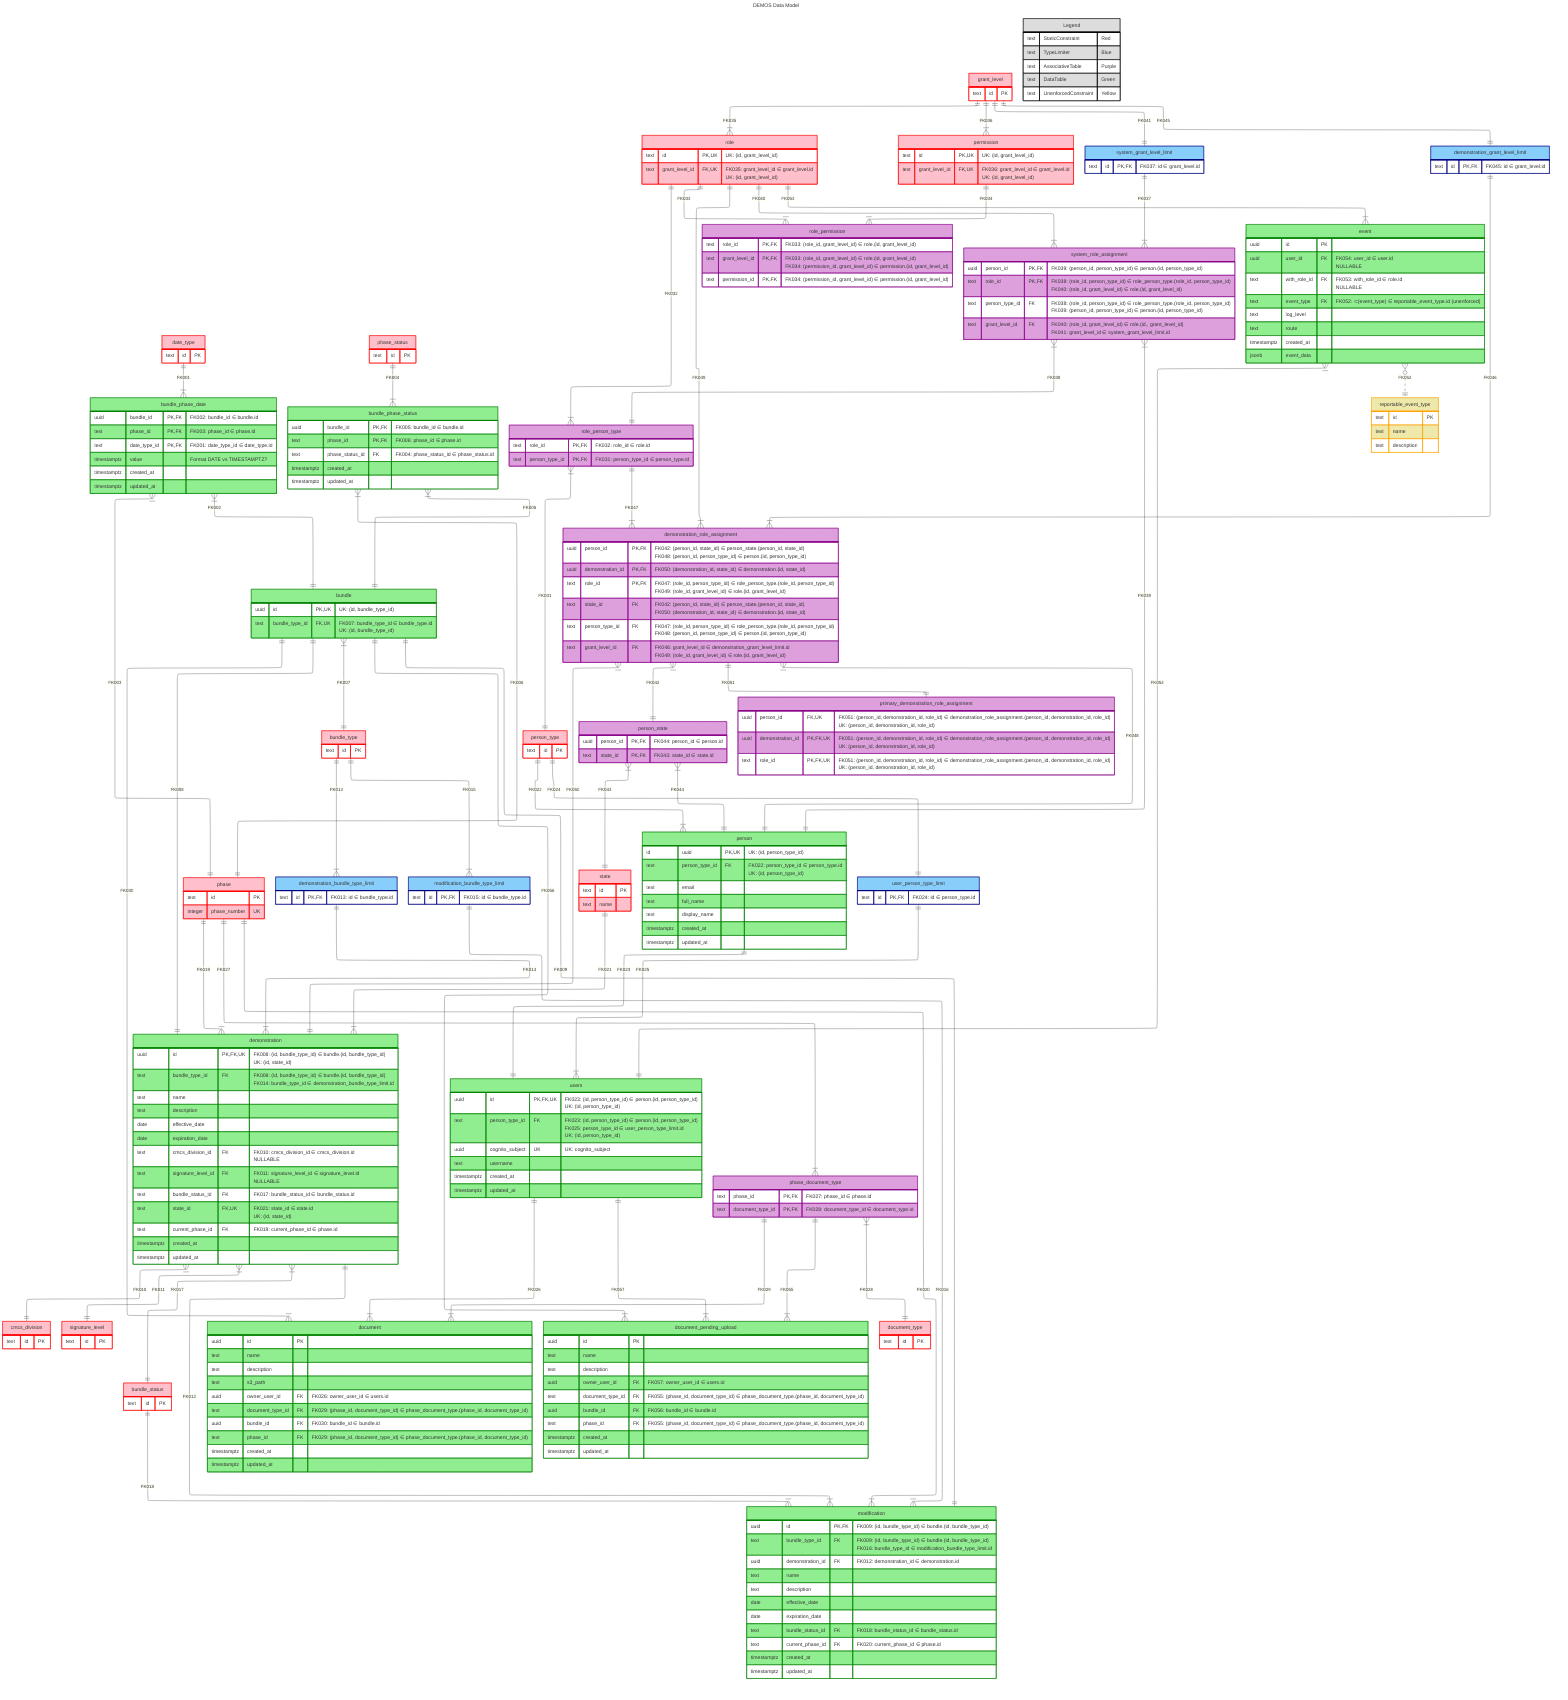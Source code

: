 ---
title: DEMOS Data Model
config:
  theme: default
  layout: elk
  elk:
    nodePlacementStrategy: NETWORK_SIMPLEX
---

erDiagram
  classDef staticConstraint stroke:red,fill:pink
  classDef unenforcedConstraint stroke:orange,fill:palegoldenrod
  classDef typeLimiter stroke:navy,fill:lightskyblue
  classDef dataTable stroke:green,fill:lightgreen
  classDef associativeTable stroke:darkmagenta,fill:plum
  classDef legend stroke:black,fill:#ddd

  date_type ||--|{ bundle_phase_date  : "FK001"
  bundle_phase_date }|--|| bundle : "FK002"
  bundle_phase_date }|--|| phase : "FK003"
  phase_status ||--|{ bundle_phase_status  : "FK004"
  bundle_phase_status }|--|| bundle : "FK005"
  bundle_phase_status }|--|| phase : "FK006"
  bundle }|--|| bundle_type : "FK007"
  bundle ||--|| demonstration : "FK008"
  bundle ||--|| modification : "FK009"
  demonstration }|--|| cmcs_division : "FK010"
  demonstration }|--|| signature_level : "FK011"
  demonstration ||--|{ modification : "FK012"
  bundle_type ||--|{ demonstration_bundle_type_limit : "FK013"
  demonstration_bundle_type_limit ||--|{ demonstration : "FK014"
  bundle_type ||--|{ modification_bundle_type_limit : "FK015"
  modification_bundle_type_limit ||--|{ modification : "FK016"
  demonstration }|--|| bundle_status : "FK017"
  bundle_status ||--|{ modification : "FK018"
  phase ||--|{ demonstration : "FK019"
  phase ||--|{ modification : "FK020"
  state ||--|{ demonstration : "FK021"
  person_type ||--|{ person : "FK022"
  person ||--|| users : "FK023"
  person_type ||--|| user_person_type_limit : "FK024"
  user_person_type_limit ||--|{ users : "FK025"
  users ||--|{ document : "FK026"
  users ||--|{ document_pending_upload : "FK057"
  phase ||--|{ phase_document_type : "FK027"
  phase_document_type }|--|| document_type : "FK028"
  phase_document_type ||--|{ document : "FK029"
  phase_document_type ||--|{ document_pending_upload : "FK055"
  bundle ||--|{ document : "FK030"
  bundle ||--|{ document_pending_upload : "FK056"
  role_person_type }|--|| person_type : "FK031"
  role ||--|{ role_person_type : "FK032"
  role ||--|{ role_permission : "FK033"
  permission ||--|{ role_permission : "FK034"
  grant_level ||--|{ role : "FK035"
  grant_level ||--|{ permission : "FK036"
  system_grant_level_limit ||--|{ system_role_assignment : "FK037"
  system_role_assignment }|--|| role_person_type : "FK038"
  system_role_assignment }|--|| person : "FK039"
  role ||--|{ system_role_assignment : "FK040"
  grant_level ||--|| system_grant_level_limit : "FK041"
  demonstration_role_assignment }|--|| person_state : "FK042"
  person_state }|--|| state : "FK043"
  person_state }|--|| person : "FK044"
  grant_level ||--|| demonstration_grant_level_limit : "FK045"
  demonstration_grant_level_limit ||--|{ demonstration_role_assignment : "FK046"
  role_person_type ||--|{ demonstration_role_assignment : "FK047"
  demonstration_role_assignment }|--|| person : "FK048"
  role ||--|{ demonstration_role_assignment : "FK049"
  demonstration_role_assignment }|--|| demonstration : "FK050"
  demonstration_role_assignment ||--|| primary_demonstration_role_assignment : "FK051"
  event }O..|| reportable_event_type : "FK052"
  role ||--|{ event : "FK053"
  event }|--|| users : "FK054"

  %% Static Constraints
  bundle_status:::staticConstraint {
    text id PK
  }

  bundle_type:::staticConstraint {
    text id PK
  }

  cmcs_division:::staticConstraint {
    text id PK
  }

  date_type:::staticConstraint {
    text id PK
  }

  document_type:::staticConstraint {
    text id PK
  }

  grant_level:::staticConstraint {
    text id PK
  }

  person_type:::staticConstraint {
    text id PK
  }

  permission:::staticConstraint {
    text id PK, UK "UK: (id, grant_level_id)"
    text grant_level_id FK, UK "FK036: grant_level_id ∈ grant_level.id<br>UK: (id, grant_level_id)"
  }

  phase:::staticConstraint {
    text id PK
    integer phase_number UK
  }

  phase_status:::staticConstraint {
    text id PK
  }

  role:::staticConstraint {
    text id PK, UK "UK: (id, grant_level_id)"
    text grant_level_id FK, UK "FK035: grant_level_id ∈ grant_level.id<br>UK: (id, grant_level_id)"
  }

  signature_level:::staticConstraint {
    text id PK
  }

  state:::staticConstraint {
    text id PK
    text name
  }

  %% Unenforced Constraints
  reportable_event_type:::unenforcedConstraint {
    text id PK
    text name
    text description
  }

  %% Type Limiters
  demonstration_bundle_type_limit:::typeLimiter {
    text id PK, FK "FK013: id ∈ bundle_type.id"
  }

  demonstration_grant_level_limit:::typeLimiter {
    text id PK, FK "FK045: id ∈ grant_level.id"
  }

  modification_bundle_type_limit:::typeLimiter {
    text id PK, FK "FK015: id ∈ bundle_type.id"
  }

  system_grant_level_limit:::typeLimiter {
    text id PK, FK "FK037: id ∈ grant_level.id"
  }

  user_person_type_limit:::typeLimiter {
    text id PK, FK "FK024: id ∈ person_type.id"
  }

  %% Data Tables
  bundle:::dataTable {
    uuid id PK, UK "UK: (id, bundle_type_id)"
    text bundle_type_id FK, UK "FK007: bundle_type_id ∈ bundle_type.id<br>UK: (id, bundle_type_id)"
  }

  bundle_phase_date:::dataTable {
    uuid bundle_id PK, FK "FK002: bundle_id ∈ bundle.id"
    text phase_id PK, FK "FK003: phase_id ∈ phase.id"
    text date_type_id PK, FK "FK001: date_type_id ∈ date_type.id"
    timestamptz value "Format DATE vs TIMESTAMPTZ?"
    timestamptz created_at
    timestamptz updated_at
  }

  bundle_phase_status:::dataTable {
    uuid bundle_id PK, FK "FK005: bundle_id ∈ bundle.id"
    text phase_id PK, FK "FK006: phase_id ∈ phase.id"
    text phase_status_id FK "FK004: phase_status_id ∈ phase_status.id"
    timestamptz created_at
    timestamptz updated_at
  }

  demonstration:::dataTable {
    uuid id PK, FK, UK "FK008: (id, bundle_type_id) ∈ bundle.(id, bundle_type_id)<br>UK: (id, state_id)"
    text bundle_type_id FK "FK008: (id, bundle_type_id) ∈ bundle.(id, bundle_type_id)<br>FK014: bundle_type_id ∈ demonstration_bundle_type_limit.id"
    text name
    text description
    date effective_date
    date expiration_date
    text cmcs_division_id FK "FK010: cmcs_division_id ∈ cmcs_division.id<br>NULLABLE"
    text signature_level_id FK "FK011: signature_level_id ∈ signature_level.id<br>NULLABLE"
    text bundle_status_id FK "FK017: bundle_status_id ∈ bundle_status.id"
    text state_id FK, UK "FK021: state_id ∈ state.id<br>UK: (id, state_id)"
    text current_phase_id FK "FK019: current_phase_id ∈ phase.id"
    timestamptz created_at
    timestamptz updated_at
  }

  document:::dataTable {
    uuid id PK
    text name
    text description
    text s3_path
    uuid owner_user_id FK "FK026: owner_user_id ∈ users.id"
    text document_type_id FK "FK029: (phase_id, document_type_id) ∈ phase_document_type.(phase_id, document_type_id)"
    uuid bundle_id FK "FK030: bundle_id ∈ bundle.id"
    text phase_id FK "FK029: (phase_id, document_type_id) ∈ phase_document_type.(phase_id, document_type_id)"
    timestamptz created_at
    timestamptz updated_at
  }

  document_pending_upload:::dataTable {
    uuid id PK
    text name
    text description
    uuid owner_user_id FK "FK057: owner_user_id ∈ users.id"
    text document_type_id FK "FK055: (phase_id, document_type_id) ∈ phase_document_type.(phase_id, document_type_id)"
    uuid bundle_id FK "FK056: bundle_id ∈ bundle.id"
    text phase_id FK "FK055: (phase_id, document_type_id) ∈ phase_document_type.(phase_id, document_type_id)"
    timestamptz created_at
    timestamptz updated_at
  }

  event:::dataTable {
    uuid id PK
    uuid user_id FK "FK054: user_id ∈ user.id<br>NULLABLE"
    text with_role_id FK "FK053: with_role_id ∈ role.id<br>NULLABLE"
    text event_type FK "FK052: ⊂(event_type) ∈ reportable_event_type.id (unenforced)"
    text log_level
    text route
    timestamptz created_at
    jsonb event_data
  }

  modification:::dataTable {
    uuid id PK, FK "FK009: (id, bundle_type_id) ∈ bundle.(id, bundle_type_id)"
    text bundle_type_id FK "FK009: (id, bundle_type_id) ∈ bundle.(id, bundle_type_id)<br>FK016: bundle_type_id ∈ modification_bundle_type_limit.id"
    uuid demonstration_id FK "FK012: demonstration_id ∈ demonstration.id"
    text name
    text description
    date effective_date
    date expiration_date
    text bundle_status_id FK "FK018: bundle_status_id ∈ bundle_status.id"
    text current_phase_id FK "FK020: current_phase_id ∈ phase.id"
    timestamptz created_at
    timestamptz updated_at
  }

  person:::dataTable {
    id uuid PK, UK "UK: (id, person_type_id)"
    text person_type_id FK "FK022: person_type_id ∈ person_type.id<br>UK: (id, person_type_id)"
    text email
    text full_name
    text display_name
    timestamptz created_at
    timestamptz updated_at
  }

  users:::dataTable {
    uuid id PK, FK, UK "FK023: (id, person_type_id) ∈ person.(id, person_type_id)<br>UK: (id, person_type_id)"
    text person_type_id FK "FK023: (id, person_type_id) ∈ person.(id, person_type_id)<br>FK025: person_type_id ∈ user_person_type_limit.id<br>UK: (id, person_type_id)"
    uuid cognito_subject UK "UK: cognito_subject"
    text username
    timestamptz created_at
    timestamptz updated_at
  }

  %% Associative Tables
  demonstration_role_assignment:::associativeTable {
    uuid person_id PK, FK "FK042: (person_id, state_id) ∈ person_state.(person_id, state_id)<br>FK048: (person_id, person_type_id) ∈ person.(id, person_type_id)"
    uuid demonstration_id PK, FK "FK050: (demonstration_id, state_id) ∈ demonstration.(id, state_id)"
    text role_id PK, FK "FK047: (role_id, person_type_id) ∈ role_person_type.(role_id, person_type_id)<br>FK049: (role_id, grant_level_id) ∈ role.(id, grant_level_id)"
    text state_id FK "FK042: (person_id, state_id) ∈ person_state.(person_id, state_id)<br>FK050: (demonstration_id, state_id) ∈ demonstration.(id, state_id)"
    text person_type_id FK "FK047: (role_id, person_type_id) ∈ role_person_type.(role_id, person_type_id)<br>FK048: (person_id, person_type_id) ∈ person.(id, person_type_id)"
    text grant_level_id FK "FK046: grant_level_id ∈ demonstration_grant_level_limit.id<br>FK049: (role_id, grant_level_id) ∈ role.(id, grant_level_id)"
  }

  person_state:::associativeTable {
    uuid person_id PK, FK "FK044: person_id ∈ person.id"
    text state_id PK, FK "FK043: state_id ∈ state.id"
  }

  system_role_assignment:::associativeTable {
    uuid person_id PK, FK "FK039: (person_id, person_type_id) ∈ person.(id, person_type_id)"
    text role_id PK, FK "FK038: (role_id, person_type_id) ∈ role_person_type.(role_id, person_type_id)<br>FK040: (role_id, grant_level_id) ∈ role.(id, grant_level_id)"
    text person_type_id FK "FK038: (role_id, person_type_id) ∈ role_person_type.(role_id, person_type_id)<br>FK039: (person_id, person_type_id) ∈ person.(id, person_type_id)"
    text grant_level_id FK "FK040: (role_id, grant_level_id) ∈ role.(id., grant_level_id)<br>FK041: grant_level_id ∈ system_grant_level_limit.id"
  }

  phase_document_type:::associativeTable {
    text phase_id PK, FK "FK027: phase_id ∈ phase.id"
    text document_type_id PK, FK "FK028: document_type_id ∈ document_type.id"
  }

  primary_demonstration_role_assignment:::associativeTable {
    uuid person_id FK, UK "FK051: (person_id, demonstration_id, role_id) ∈ demonstration_role_assignment.(person_id, demonstration_id, role_id)<br>UK: (person_id, demonstration_id, role_id)"
    uuid demonstration_id PK, FK, UK "FK051: (person_id, demonstration_id, role_id) ∈ demonstration_role_assignment.(person_id, demonstration_id, role_id)<br>UK: (person_id, demonstration_id, role_id)"
    text role_id PK, FK, UK "FK051: (person_id, demonstration_id, role_id) ∈ demonstration_role_assignment.(person_id, demonstration_id, role_id)<br>UK: (person_id, demonstration_id, role_id)"
  }

  role_permission:::associativeTable {
    text role_id PK, FK "FK033: (role_id, grant_level_id) ∈ role.(id, grant_level_id)"
    text grant_level_id PK, FK "FK033: (role_id, grant_level_id) ∈ role.(id, grant_level_id)<br>FK034: (permission_id, grant_level_id) ∈ permission.(id, grant_level_id)"
    text permission_id PK, FK "FK034: (permission_id, grant_level_id) ∈ permission.(id, grant_level_id)"
  }

  role_person_type:::associativeTable {
    text role_id PK, FK "FK032: role_id ∈ role.id"
    text person_type_id PK, FK "FK031: person_type_id ∈ person_type.id"
  }

  %% Legend
  Legend:::legend {
    text StaticConstraint "Red"
    text TypeLimiter "Blue"
    text AssociativeTable "Purple"
    text DataTable "Green"
    text UnenforcedConstraint "Yellow"
  }